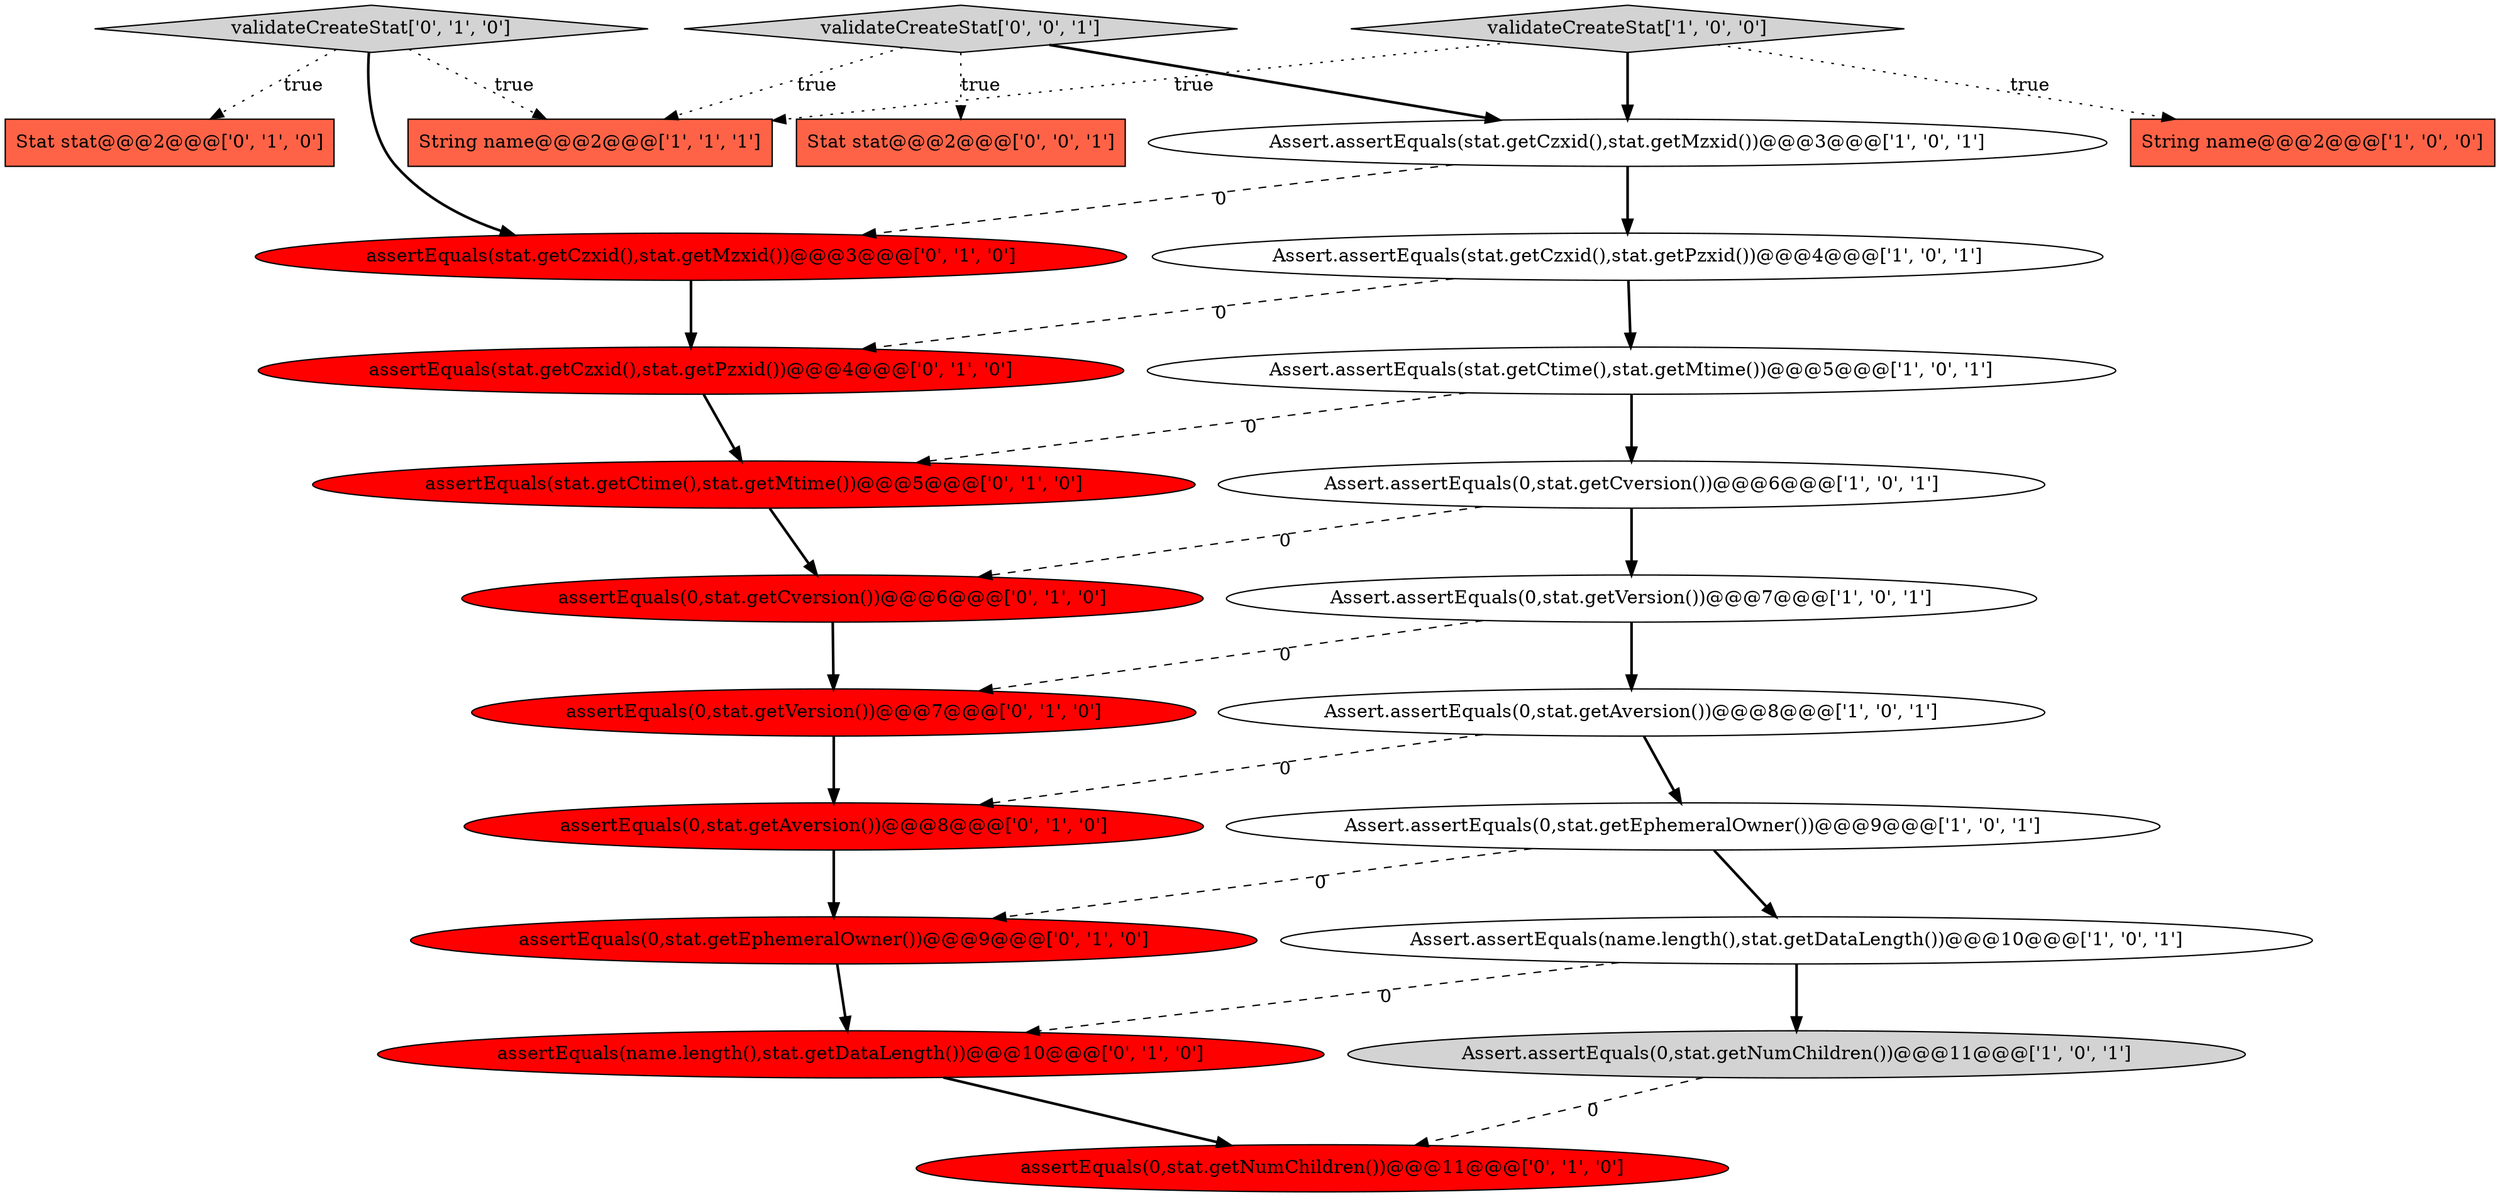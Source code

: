 digraph {
5 [style = filled, label = "Assert.assertEquals(stat.getCtime(),stat.getMtime())@@@5@@@['1', '0', '1']", fillcolor = white, shape = ellipse image = "AAA0AAABBB1BBB"];
22 [style = filled, label = "validateCreateStat['0', '1', '0']", fillcolor = lightgray, shape = diamond image = "AAA0AAABBB2BBB"];
2 [style = filled, label = "Assert.assertEquals(stat.getCzxid(),stat.getPzxid())@@@4@@@['1', '0', '1']", fillcolor = white, shape = ellipse image = "AAA0AAABBB1BBB"];
0 [style = filled, label = "String name@@@2@@@['1', '0', '0']", fillcolor = tomato, shape = box image = "AAA0AAABBB1BBB"];
21 [style = filled, label = "assertEquals(0,stat.getNumChildren())@@@11@@@['0', '1', '0']", fillcolor = red, shape = ellipse image = "AAA1AAABBB2BBB"];
4 [style = filled, label = "String name@@@2@@@['1', '1', '1']", fillcolor = tomato, shape = box image = "AAA0AAABBB1BBB"];
16 [style = filled, label = "assertEquals(stat.getCzxid(),stat.getPzxid())@@@4@@@['0', '1', '0']", fillcolor = red, shape = ellipse image = "AAA1AAABBB2BBB"];
12 [style = filled, label = "assertEquals(0,stat.getCversion())@@@6@@@['0', '1', '0']", fillcolor = red, shape = ellipse image = "AAA1AAABBB2BBB"];
14 [style = filled, label = "assertEquals(name.length(),stat.getDataLength())@@@10@@@['0', '1', '0']", fillcolor = red, shape = ellipse image = "AAA1AAABBB2BBB"];
20 [style = filled, label = "assertEquals(0,stat.getAversion())@@@8@@@['0', '1', '0']", fillcolor = red, shape = ellipse image = "AAA1AAABBB2BBB"];
13 [style = filled, label = "assertEquals(0,stat.getVersion())@@@7@@@['0', '1', '0']", fillcolor = red, shape = ellipse image = "AAA1AAABBB2BBB"];
24 [style = filled, label = "validateCreateStat['0', '0', '1']", fillcolor = lightgray, shape = diamond image = "AAA0AAABBB3BBB"];
15 [style = filled, label = "Stat stat@@@2@@@['0', '1', '0']", fillcolor = tomato, shape = box image = "AAA0AAABBB2BBB"];
10 [style = filled, label = "Assert.assertEquals(0,stat.getVersion())@@@7@@@['1', '0', '1']", fillcolor = white, shape = ellipse image = "AAA0AAABBB1BBB"];
17 [style = filled, label = "assertEquals(0,stat.getEphemeralOwner())@@@9@@@['0', '1', '0']", fillcolor = red, shape = ellipse image = "AAA1AAABBB2BBB"];
3 [style = filled, label = "Assert.assertEquals(0,stat.getCversion())@@@6@@@['1', '0', '1']", fillcolor = white, shape = ellipse image = "AAA0AAABBB1BBB"];
7 [style = filled, label = "validateCreateStat['1', '0', '0']", fillcolor = lightgray, shape = diamond image = "AAA0AAABBB1BBB"];
11 [style = filled, label = "Assert.assertEquals(0,stat.getNumChildren())@@@11@@@['1', '0', '1']", fillcolor = lightgray, shape = ellipse image = "AAA0AAABBB1BBB"];
6 [style = filled, label = "Assert.assertEquals(0,stat.getAversion())@@@8@@@['1', '0', '1']", fillcolor = white, shape = ellipse image = "AAA0AAABBB1BBB"];
19 [style = filled, label = "assertEquals(stat.getCzxid(),stat.getMzxid())@@@3@@@['0', '1', '0']", fillcolor = red, shape = ellipse image = "AAA1AAABBB2BBB"];
1 [style = filled, label = "Assert.assertEquals(stat.getCzxid(),stat.getMzxid())@@@3@@@['1', '0', '1']", fillcolor = white, shape = ellipse image = "AAA0AAABBB1BBB"];
8 [style = filled, label = "Assert.assertEquals(0,stat.getEphemeralOwner())@@@9@@@['1', '0', '1']", fillcolor = white, shape = ellipse image = "AAA0AAABBB1BBB"];
18 [style = filled, label = "assertEquals(stat.getCtime(),stat.getMtime())@@@5@@@['0', '1', '0']", fillcolor = red, shape = ellipse image = "AAA1AAABBB2BBB"];
23 [style = filled, label = "Stat stat@@@2@@@['0', '0', '1']", fillcolor = tomato, shape = box image = "AAA0AAABBB3BBB"];
9 [style = filled, label = "Assert.assertEquals(name.length(),stat.getDataLength())@@@10@@@['1', '0', '1']", fillcolor = white, shape = ellipse image = "AAA0AAABBB1BBB"];
5->3 [style = bold, label=""];
16->18 [style = bold, label=""];
7->1 [style = bold, label=""];
20->17 [style = bold, label=""];
9->11 [style = bold, label=""];
22->19 [style = bold, label=""];
6->20 [style = dashed, label="0"];
24->4 [style = dotted, label="true"];
1->19 [style = dashed, label="0"];
18->12 [style = bold, label=""];
10->13 [style = dashed, label="0"];
7->0 [style = dotted, label="true"];
5->18 [style = dashed, label="0"];
10->6 [style = bold, label=""];
19->16 [style = bold, label=""];
3->10 [style = bold, label=""];
12->13 [style = bold, label=""];
9->14 [style = dashed, label="0"];
24->23 [style = dotted, label="true"];
3->12 [style = dashed, label="0"];
17->14 [style = bold, label=""];
2->16 [style = dashed, label="0"];
7->4 [style = dotted, label="true"];
6->8 [style = bold, label=""];
8->9 [style = bold, label=""];
8->17 [style = dashed, label="0"];
1->2 [style = bold, label=""];
24->1 [style = bold, label=""];
22->4 [style = dotted, label="true"];
22->15 [style = dotted, label="true"];
14->21 [style = bold, label=""];
2->5 [style = bold, label=""];
13->20 [style = bold, label=""];
11->21 [style = dashed, label="0"];
}
